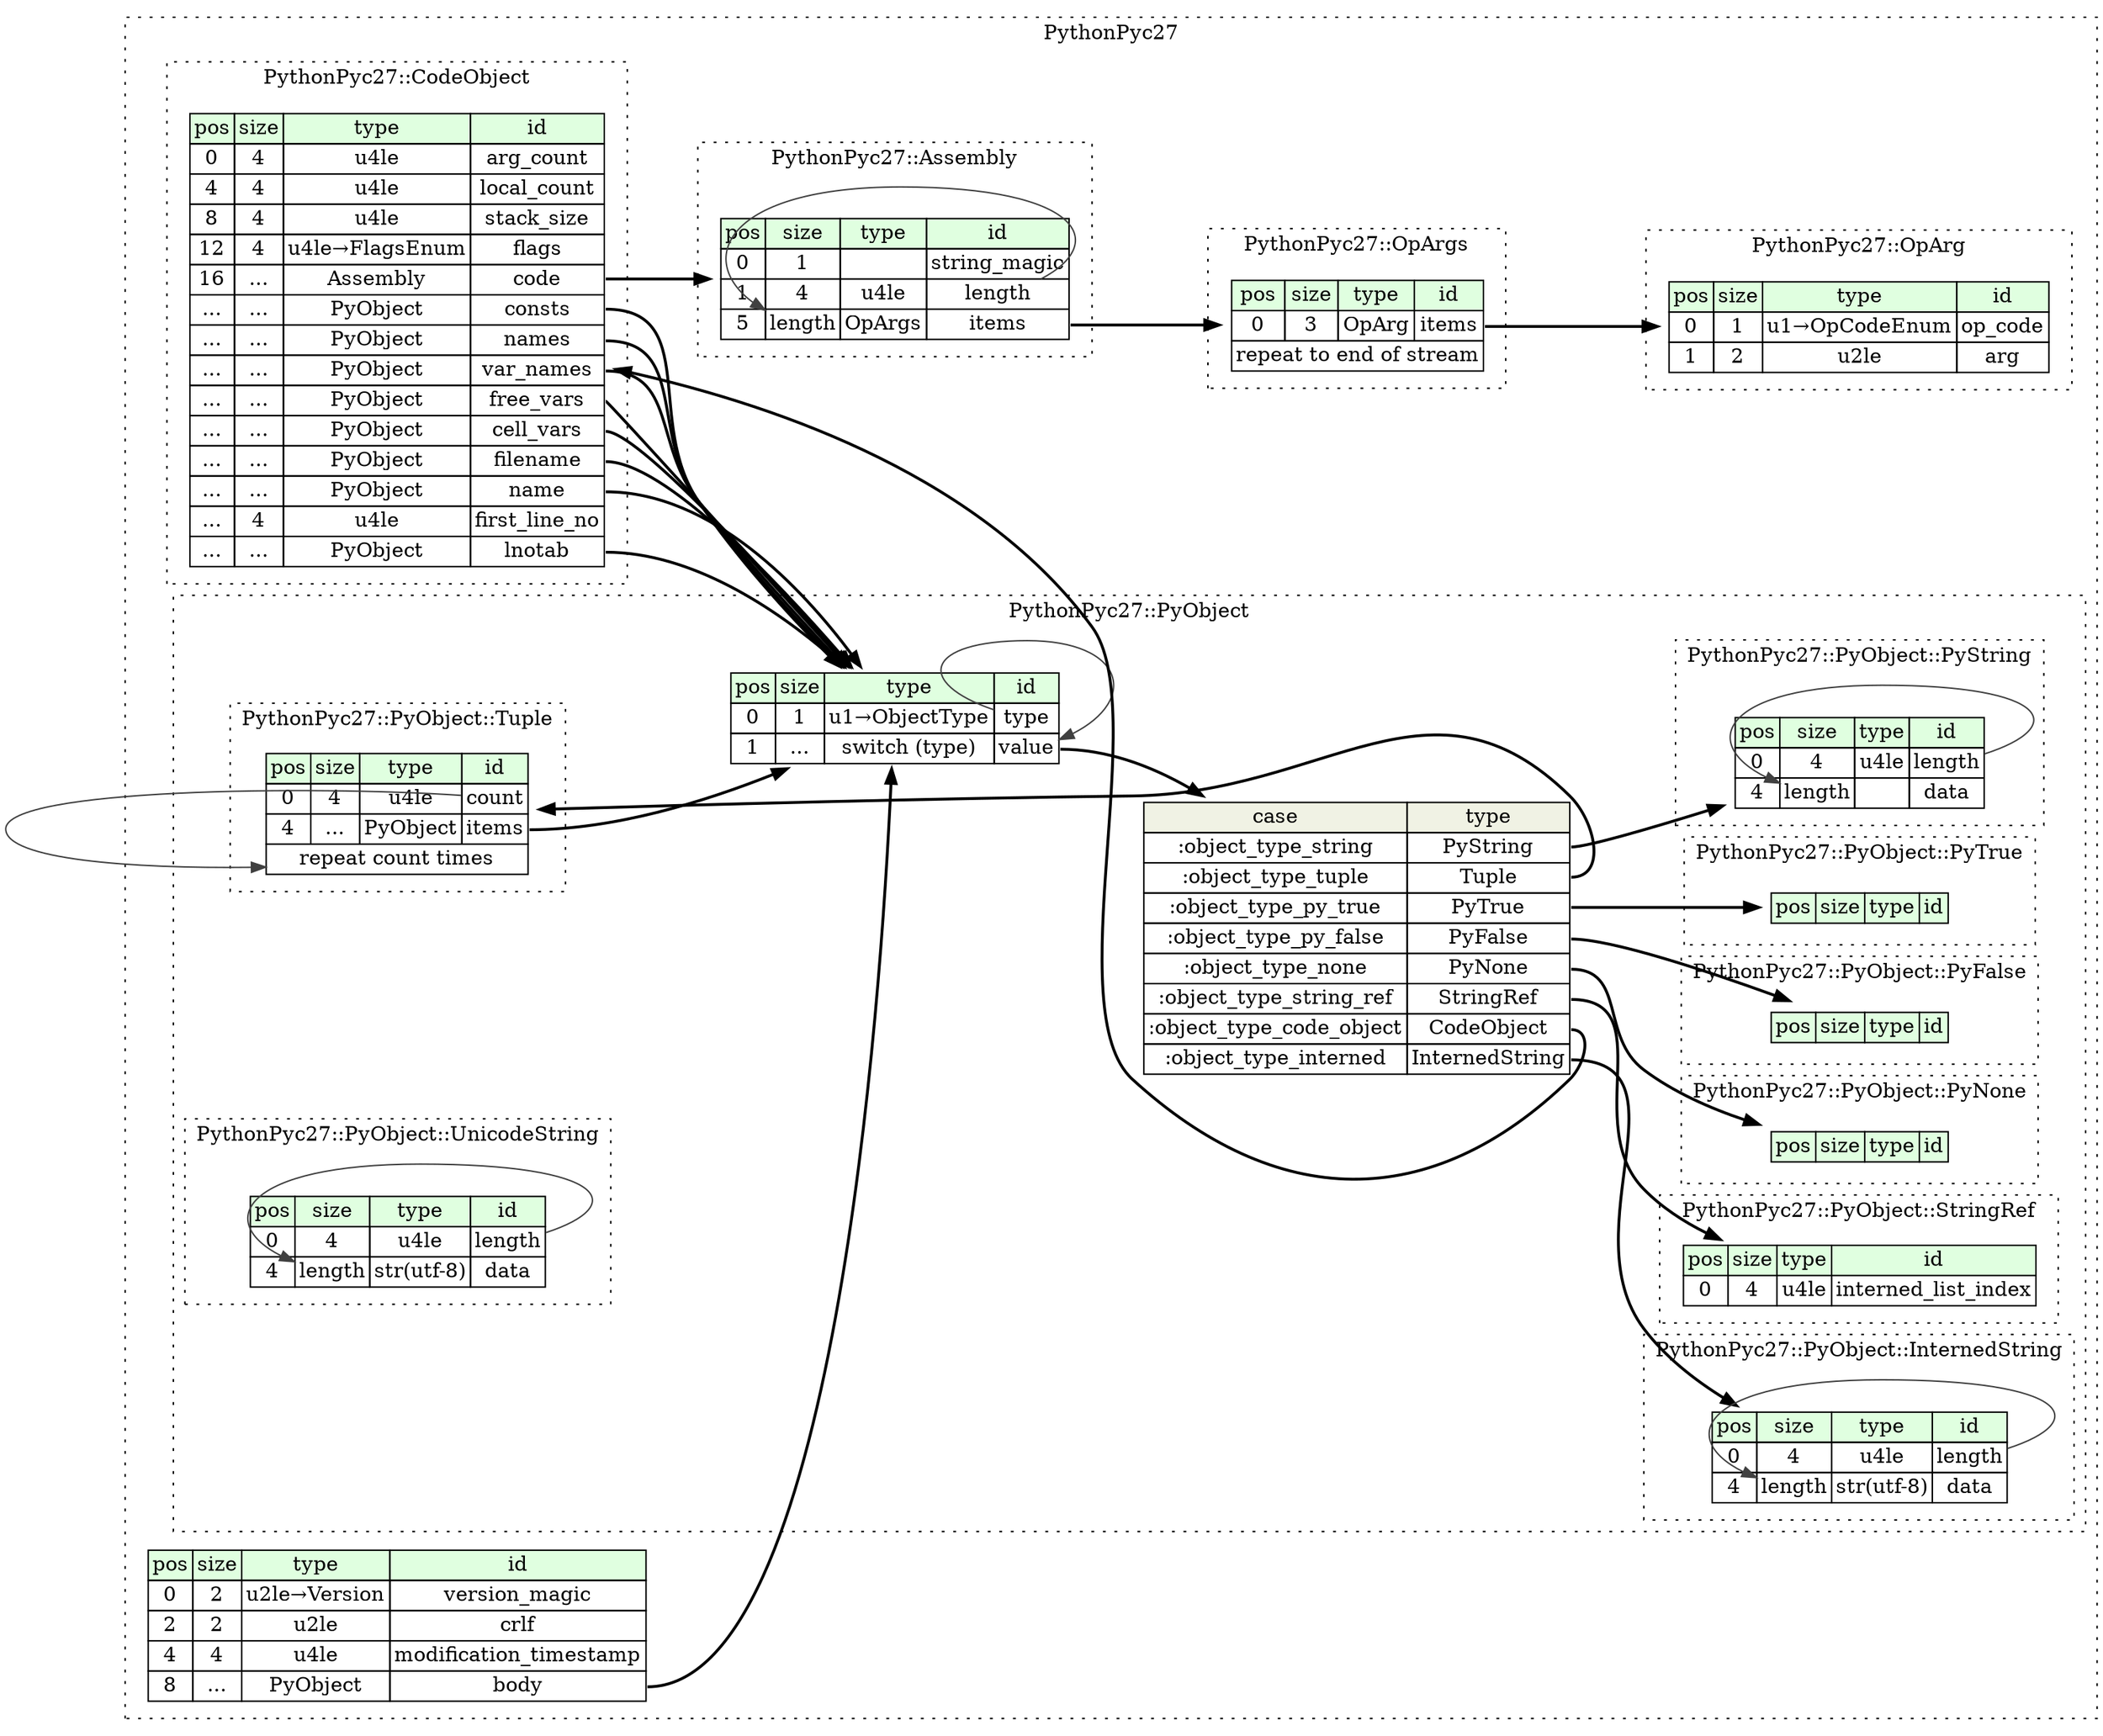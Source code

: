 digraph {
	rankdir=LR;
	node [shape=plaintext];
	subgraph cluster__python_pyc_27 {
		label="PythonPyc27";
		graph[style=dotted];

		python_pyc_27__seq [label=<<TABLE BORDER="0" CELLBORDER="1" CELLSPACING="0">
			<TR><TD BGCOLOR="#E0FFE0">pos</TD><TD BGCOLOR="#E0FFE0">size</TD><TD BGCOLOR="#E0FFE0">type</TD><TD BGCOLOR="#E0FFE0">id</TD></TR>
			<TR><TD PORT="version_magic_pos">0</TD><TD PORT="version_magic_size">2</TD><TD>u2le→Version</TD><TD PORT="version_magic_type">version_magic</TD></TR>
			<TR><TD PORT="crlf_pos">2</TD><TD PORT="crlf_size">2</TD><TD>u2le</TD><TD PORT="crlf_type">crlf</TD></TR>
			<TR><TD PORT="modification_timestamp_pos">4</TD><TD PORT="modification_timestamp_size">4</TD><TD>u4le</TD><TD PORT="modification_timestamp_type">modification_timestamp</TD></TR>
			<TR><TD PORT="body_pos">8</TD><TD PORT="body_size">...</TD><TD>PyObject</TD><TD PORT="body_type">body</TD></TR>
		</TABLE>>];
		subgraph cluster__code_object {
			label="PythonPyc27::CodeObject";
			graph[style=dotted];

			code_object__seq [label=<<TABLE BORDER="0" CELLBORDER="1" CELLSPACING="0">
				<TR><TD BGCOLOR="#E0FFE0">pos</TD><TD BGCOLOR="#E0FFE0">size</TD><TD BGCOLOR="#E0FFE0">type</TD><TD BGCOLOR="#E0FFE0">id</TD></TR>
				<TR><TD PORT="arg_count_pos">0</TD><TD PORT="arg_count_size">4</TD><TD>u4le</TD><TD PORT="arg_count_type">arg_count</TD></TR>
				<TR><TD PORT="local_count_pos">4</TD><TD PORT="local_count_size">4</TD><TD>u4le</TD><TD PORT="local_count_type">local_count</TD></TR>
				<TR><TD PORT="stack_size_pos">8</TD><TD PORT="stack_size_size">4</TD><TD>u4le</TD><TD PORT="stack_size_type">stack_size</TD></TR>
				<TR><TD PORT="flags_pos">12</TD><TD PORT="flags_size">4</TD><TD>u4le→FlagsEnum</TD><TD PORT="flags_type">flags</TD></TR>
				<TR><TD PORT="code_pos">16</TD><TD PORT="code_size">...</TD><TD>Assembly</TD><TD PORT="code_type">code</TD></TR>
				<TR><TD PORT="consts_pos">...</TD><TD PORT="consts_size">...</TD><TD>PyObject</TD><TD PORT="consts_type">consts</TD></TR>
				<TR><TD PORT="names_pos">...</TD><TD PORT="names_size">...</TD><TD>PyObject</TD><TD PORT="names_type">names</TD></TR>
				<TR><TD PORT="var_names_pos">...</TD><TD PORT="var_names_size">...</TD><TD>PyObject</TD><TD PORT="var_names_type">var_names</TD></TR>
				<TR><TD PORT="free_vars_pos">...</TD><TD PORT="free_vars_size">...</TD><TD>PyObject</TD><TD PORT="free_vars_type">free_vars</TD></TR>
				<TR><TD PORT="cell_vars_pos">...</TD><TD PORT="cell_vars_size">...</TD><TD>PyObject</TD><TD PORT="cell_vars_type">cell_vars</TD></TR>
				<TR><TD PORT="filename_pos">...</TD><TD PORT="filename_size">...</TD><TD>PyObject</TD><TD PORT="filename_type">filename</TD></TR>
				<TR><TD PORT="name_pos">...</TD><TD PORT="name_size">...</TD><TD>PyObject</TD><TD PORT="name_type">name</TD></TR>
				<TR><TD PORT="first_line_no_pos">...</TD><TD PORT="first_line_no_size">4</TD><TD>u4le</TD><TD PORT="first_line_no_type">first_line_no</TD></TR>
				<TR><TD PORT="lnotab_pos">...</TD><TD PORT="lnotab_size">...</TD><TD>PyObject</TD><TD PORT="lnotab_type">lnotab</TD></TR>
			</TABLE>>];
		}
		subgraph cluster__assembly {
			label="PythonPyc27::Assembly";
			graph[style=dotted];

			assembly__seq [label=<<TABLE BORDER="0" CELLBORDER="1" CELLSPACING="0">
				<TR><TD BGCOLOR="#E0FFE0">pos</TD><TD BGCOLOR="#E0FFE0">size</TD><TD BGCOLOR="#E0FFE0">type</TD><TD BGCOLOR="#E0FFE0">id</TD></TR>
				<TR><TD PORT="string_magic_pos">0</TD><TD PORT="string_magic_size">1</TD><TD></TD><TD PORT="string_magic_type">string_magic</TD></TR>
				<TR><TD PORT="length_pos">1</TD><TD PORT="length_size">4</TD><TD>u4le</TD><TD PORT="length_type">length</TD></TR>
				<TR><TD PORT="items_pos">5</TD><TD PORT="items_size">length</TD><TD>OpArgs</TD><TD PORT="items_type">items</TD></TR>
			</TABLE>>];
		}
		subgraph cluster__op_arg {
			label="PythonPyc27::OpArg";
			graph[style=dotted];

			op_arg__seq [label=<<TABLE BORDER="0" CELLBORDER="1" CELLSPACING="0">
				<TR><TD BGCOLOR="#E0FFE0">pos</TD><TD BGCOLOR="#E0FFE0">size</TD><TD BGCOLOR="#E0FFE0">type</TD><TD BGCOLOR="#E0FFE0">id</TD></TR>
				<TR><TD PORT="op_code_pos">0</TD><TD PORT="op_code_size">1</TD><TD>u1→OpCodeEnum</TD><TD PORT="op_code_type">op_code</TD></TR>
				<TR><TD PORT="arg_pos">1</TD><TD PORT="arg_size">2</TD><TD>u2le</TD><TD PORT="arg_type">arg</TD></TR>
			</TABLE>>];
		}
		subgraph cluster__py_object {
			label="PythonPyc27::PyObject";
			graph[style=dotted];

			py_object__seq [label=<<TABLE BORDER="0" CELLBORDER="1" CELLSPACING="0">
				<TR><TD BGCOLOR="#E0FFE0">pos</TD><TD BGCOLOR="#E0FFE0">size</TD><TD BGCOLOR="#E0FFE0">type</TD><TD BGCOLOR="#E0FFE0">id</TD></TR>
				<TR><TD PORT="type_pos">0</TD><TD PORT="type_size">1</TD><TD>u1→ObjectType</TD><TD PORT="type_type">type</TD></TR>
				<TR><TD PORT="value_pos">1</TD><TD PORT="value_size">...</TD><TD>switch (type)</TD><TD PORT="value_type">value</TD></TR>
			</TABLE>>];
py_object__seq_value_switch [label=<<TABLE BORDER="0" CELLBORDER="1" CELLSPACING="0">
	<TR><TD BGCOLOR="#F0F2E4">case</TD><TD BGCOLOR="#F0F2E4">type</TD></TR>
	<TR><TD>:object_type_string</TD><TD PORT="case0">PyString</TD></TR>
	<TR><TD>:object_type_tuple</TD><TD PORT="case1">Tuple</TD></TR>
	<TR><TD>:object_type_py_true</TD><TD PORT="case2">PyTrue</TD></TR>
	<TR><TD>:object_type_py_false</TD><TD PORT="case3">PyFalse</TD></TR>
	<TR><TD>:object_type_none</TD><TD PORT="case4">PyNone</TD></TR>
	<TR><TD>:object_type_string_ref</TD><TD PORT="case5">StringRef</TD></TR>
	<TR><TD>:object_type_code_object</TD><TD PORT="case6">CodeObject</TD></TR>
	<TR><TD>:object_type_interned</TD><TD PORT="case7">InternedString</TD></TR>
</TABLE>>];
			subgraph cluster__py_none {
				label="PythonPyc27::PyObject::PyNone";
				graph[style=dotted];

				py_none__seq [label=<<TABLE BORDER="0" CELLBORDER="1" CELLSPACING="0">
					<TR><TD BGCOLOR="#E0FFE0">pos</TD><TD BGCOLOR="#E0FFE0">size</TD><TD BGCOLOR="#E0FFE0">type</TD><TD BGCOLOR="#E0FFE0">id</TD></TR>
				</TABLE>>];
			}
			subgraph cluster__py_false {
				label="PythonPyc27::PyObject::PyFalse";
				graph[style=dotted];

				py_false__seq [label=<<TABLE BORDER="0" CELLBORDER="1" CELLSPACING="0">
					<TR><TD BGCOLOR="#E0FFE0">pos</TD><TD BGCOLOR="#E0FFE0">size</TD><TD BGCOLOR="#E0FFE0">type</TD><TD BGCOLOR="#E0FFE0">id</TD></TR>
				</TABLE>>];
			}
			subgraph cluster__string_ref {
				label="PythonPyc27::PyObject::StringRef";
				graph[style=dotted];

				string_ref__seq [label=<<TABLE BORDER="0" CELLBORDER="1" CELLSPACING="0">
					<TR><TD BGCOLOR="#E0FFE0">pos</TD><TD BGCOLOR="#E0FFE0">size</TD><TD BGCOLOR="#E0FFE0">type</TD><TD BGCOLOR="#E0FFE0">id</TD></TR>
					<TR><TD PORT="interned_list_index_pos">0</TD><TD PORT="interned_list_index_size">4</TD><TD>u4le</TD><TD PORT="interned_list_index_type">interned_list_index</TD></TR>
				</TABLE>>];
			}
			subgraph cluster__py_true {
				label="PythonPyc27::PyObject::PyTrue";
				graph[style=dotted];

				py_true__seq [label=<<TABLE BORDER="0" CELLBORDER="1" CELLSPACING="0">
					<TR><TD BGCOLOR="#E0FFE0">pos</TD><TD BGCOLOR="#E0FFE0">size</TD><TD BGCOLOR="#E0FFE0">type</TD><TD BGCOLOR="#E0FFE0">id</TD></TR>
				</TABLE>>];
			}
			subgraph cluster__tuple {
				label="PythonPyc27::PyObject::Tuple";
				graph[style=dotted];

				tuple__seq [label=<<TABLE BORDER="0" CELLBORDER="1" CELLSPACING="0">
					<TR><TD BGCOLOR="#E0FFE0">pos</TD><TD BGCOLOR="#E0FFE0">size</TD><TD BGCOLOR="#E0FFE0">type</TD><TD BGCOLOR="#E0FFE0">id</TD></TR>
					<TR><TD PORT="count_pos">0</TD><TD PORT="count_size">4</TD><TD>u4le</TD><TD PORT="count_type">count</TD></TR>
					<TR><TD PORT="items_pos">4</TD><TD PORT="items_size">...</TD><TD>PyObject</TD><TD PORT="items_type">items</TD></TR>
					<TR><TD COLSPAN="4" PORT="items__repeat">repeat count times</TD></TR>
				</TABLE>>];
			}
			subgraph cluster__unicode_string {
				label="PythonPyc27::PyObject::UnicodeString";
				graph[style=dotted];

				unicode_string__seq [label=<<TABLE BORDER="0" CELLBORDER="1" CELLSPACING="0">
					<TR><TD BGCOLOR="#E0FFE0">pos</TD><TD BGCOLOR="#E0FFE0">size</TD><TD BGCOLOR="#E0FFE0">type</TD><TD BGCOLOR="#E0FFE0">id</TD></TR>
					<TR><TD PORT="length_pos">0</TD><TD PORT="length_size">4</TD><TD>u4le</TD><TD PORT="length_type">length</TD></TR>
					<TR><TD PORT="data_pos">4</TD><TD PORT="data_size">length</TD><TD>str(utf-8)</TD><TD PORT="data_type">data</TD></TR>
				</TABLE>>];
			}
			subgraph cluster__interned_string {
				label="PythonPyc27::PyObject::InternedString";
				graph[style=dotted];

				interned_string__seq [label=<<TABLE BORDER="0" CELLBORDER="1" CELLSPACING="0">
					<TR><TD BGCOLOR="#E0FFE0">pos</TD><TD BGCOLOR="#E0FFE0">size</TD><TD BGCOLOR="#E0FFE0">type</TD><TD BGCOLOR="#E0FFE0">id</TD></TR>
					<TR><TD PORT="length_pos">0</TD><TD PORT="length_size">4</TD><TD>u4le</TD><TD PORT="length_type">length</TD></TR>
					<TR><TD PORT="data_pos">4</TD><TD PORT="data_size">length</TD><TD>str(utf-8)</TD><TD PORT="data_type">data</TD></TR>
				</TABLE>>];
			}
			subgraph cluster__py_string {
				label="PythonPyc27::PyObject::PyString";
				graph[style=dotted];

				py_string__seq [label=<<TABLE BORDER="0" CELLBORDER="1" CELLSPACING="0">
					<TR><TD BGCOLOR="#E0FFE0">pos</TD><TD BGCOLOR="#E0FFE0">size</TD><TD BGCOLOR="#E0FFE0">type</TD><TD BGCOLOR="#E0FFE0">id</TD></TR>
					<TR><TD PORT="length_pos">0</TD><TD PORT="length_size">4</TD><TD>u4le</TD><TD PORT="length_type">length</TD></TR>
					<TR><TD PORT="data_pos">4</TD><TD PORT="data_size">length</TD><TD></TD><TD PORT="data_type">data</TD></TR>
				</TABLE>>];
			}
		}
		subgraph cluster__op_args {
			label="PythonPyc27::OpArgs";
			graph[style=dotted];

			op_args__seq [label=<<TABLE BORDER="0" CELLBORDER="1" CELLSPACING="0">
				<TR><TD BGCOLOR="#E0FFE0">pos</TD><TD BGCOLOR="#E0FFE0">size</TD><TD BGCOLOR="#E0FFE0">type</TD><TD BGCOLOR="#E0FFE0">id</TD></TR>
				<TR><TD PORT="items_pos">0</TD><TD PORT="items_size">3</TD><TD>OpArg</TD><TD PORT="items_type">items</TD></TR>
				<TR><TD COLSPAN="4" PORT="items__repeat">repeat to end of stream</TD></TR>
			</TABLE>>];
		}
	}
	python_pyc_27__seq:body_type -> py_object__seq [style=bold];
	code_object__seq:code_type -> assembly__seq [style=bold];
	code_object__seq:consts_type -> py_object__seq [style=bold];
	code_object__seq:names_type -> py_object__seq [style=bold];
	code_object__seq:var_names_type -> py_object__seq [style=bold];
	code_object__seq:free_vars_type -> py_object__seq [style=bold];
	code_object__seq:cell_vars_type -> py_object__seq [style=bold];
	code_object__seq:filename_type -> py_object__seq [style=bold];
	code_object__seq:name_type -> py_object__seq [style=bold];
	code_object__seq:lnotab_type -> py_object__seq [style=bold];
	assembly__seq:length_type -> assembly__seq:items_size [color="#404040"];
	assembly__seq:items_type -> op_args__seq [style=bold];
	py_object__seq:value_type -> py_object__seq_value_switch [style=bold];
	py_object__seq_value_switch:case0 -> py_string__seq [style=bold];
	py_object__seq_value_switch:case1 -> tuple__seq [style=bold];
	py_object__seq_value_switch:case2 -> py_true__seq [style=bold];
	py_object__seq_value_switch:case3 -> py_false__seq [style=bold];
	py_object__seq_value_switch:case4 -> py_none__seq [style=bold];
	py_object__seq_value_switch:case5 -> string_ref__seq [style=bold];
	py_object__seq_value_switch:case6 -> code_object__seq [style=bold];
	py_object__seq_value_switch:case7 -> interned_string__seq [style=bold];
	py_object__seq:type_type -> py_object__seq:value_type [color="#404040"];
	tuple__seq:items_type -> py_object__seq [style=bold];
	tuple__seq:count_type -> tuple__seq:items__repeat [color="#404040"];
	unicode_string__seq:length_type -> unicode_string__seq:data_size [color="#404040"];
	interned_string__seq:length_type -> interned_string__seq:data_size [color="#404040"];
	py_string__seq:length_type -> py_string__seq:data_size [color="#404040"];
	op_args__seq:items_type -> op_arg__seq [style=bold];
}

